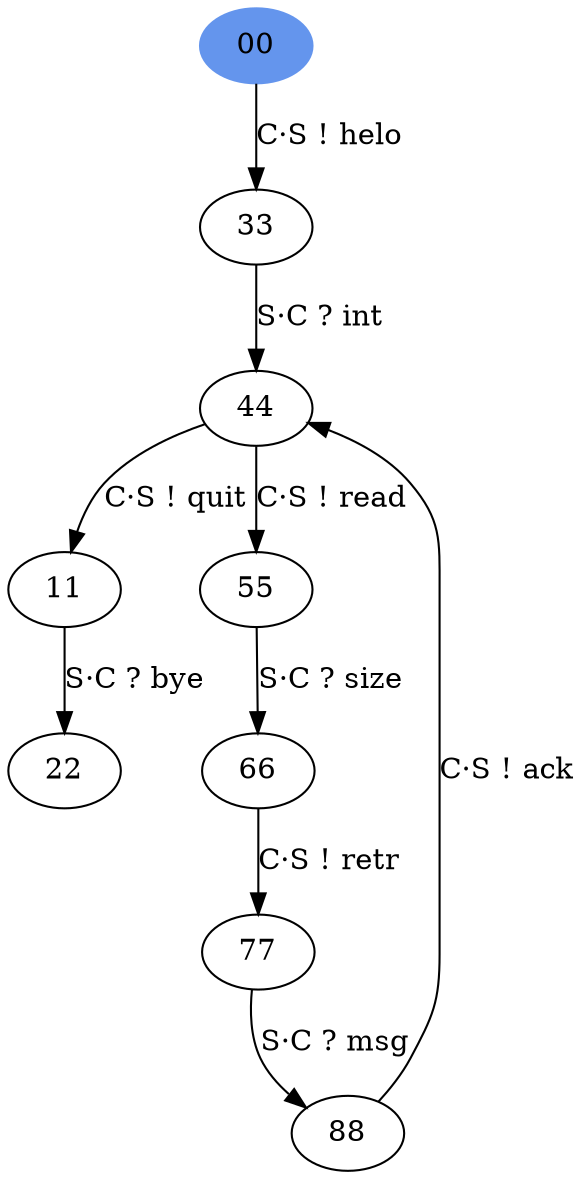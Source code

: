 digraph CFSM_proj_C{
 graph [color=white ratio=compress margin=0];
	C00	[style=filled, color=cornflowerblue]
	C00	[label = "00"];
	C11	[label = "11"];
	C22	[label = "22"];
	C33	[label = "33"];
	C44	[label = "44"];
	C55	[label = "55"];
	C66	[label = "66"];
	C77	[label = "77"];
	C88	[label = "88"];
	C00 -> C33	[label = "C&middot;S ! helo"];
	C11 -> C22	[label = "S&middot;C ? bye"];
	C33 -> C44	[label = "S&middot;C ? int"];
	C44 -> C11	[label = "C&middot;S ! quit"];
	C44 -> C55	[label = "C&middot;S ! read"];
	C55 -> C66	[label = "S&middot;C ? size"];
	C66 -> C77	[label = "C&middot;S ! retr"];
	C77 -> C88	[label = "S&middot;C ? msg"];
	C88 -> C44	[label = "C&middot;S ! ack"];

}
